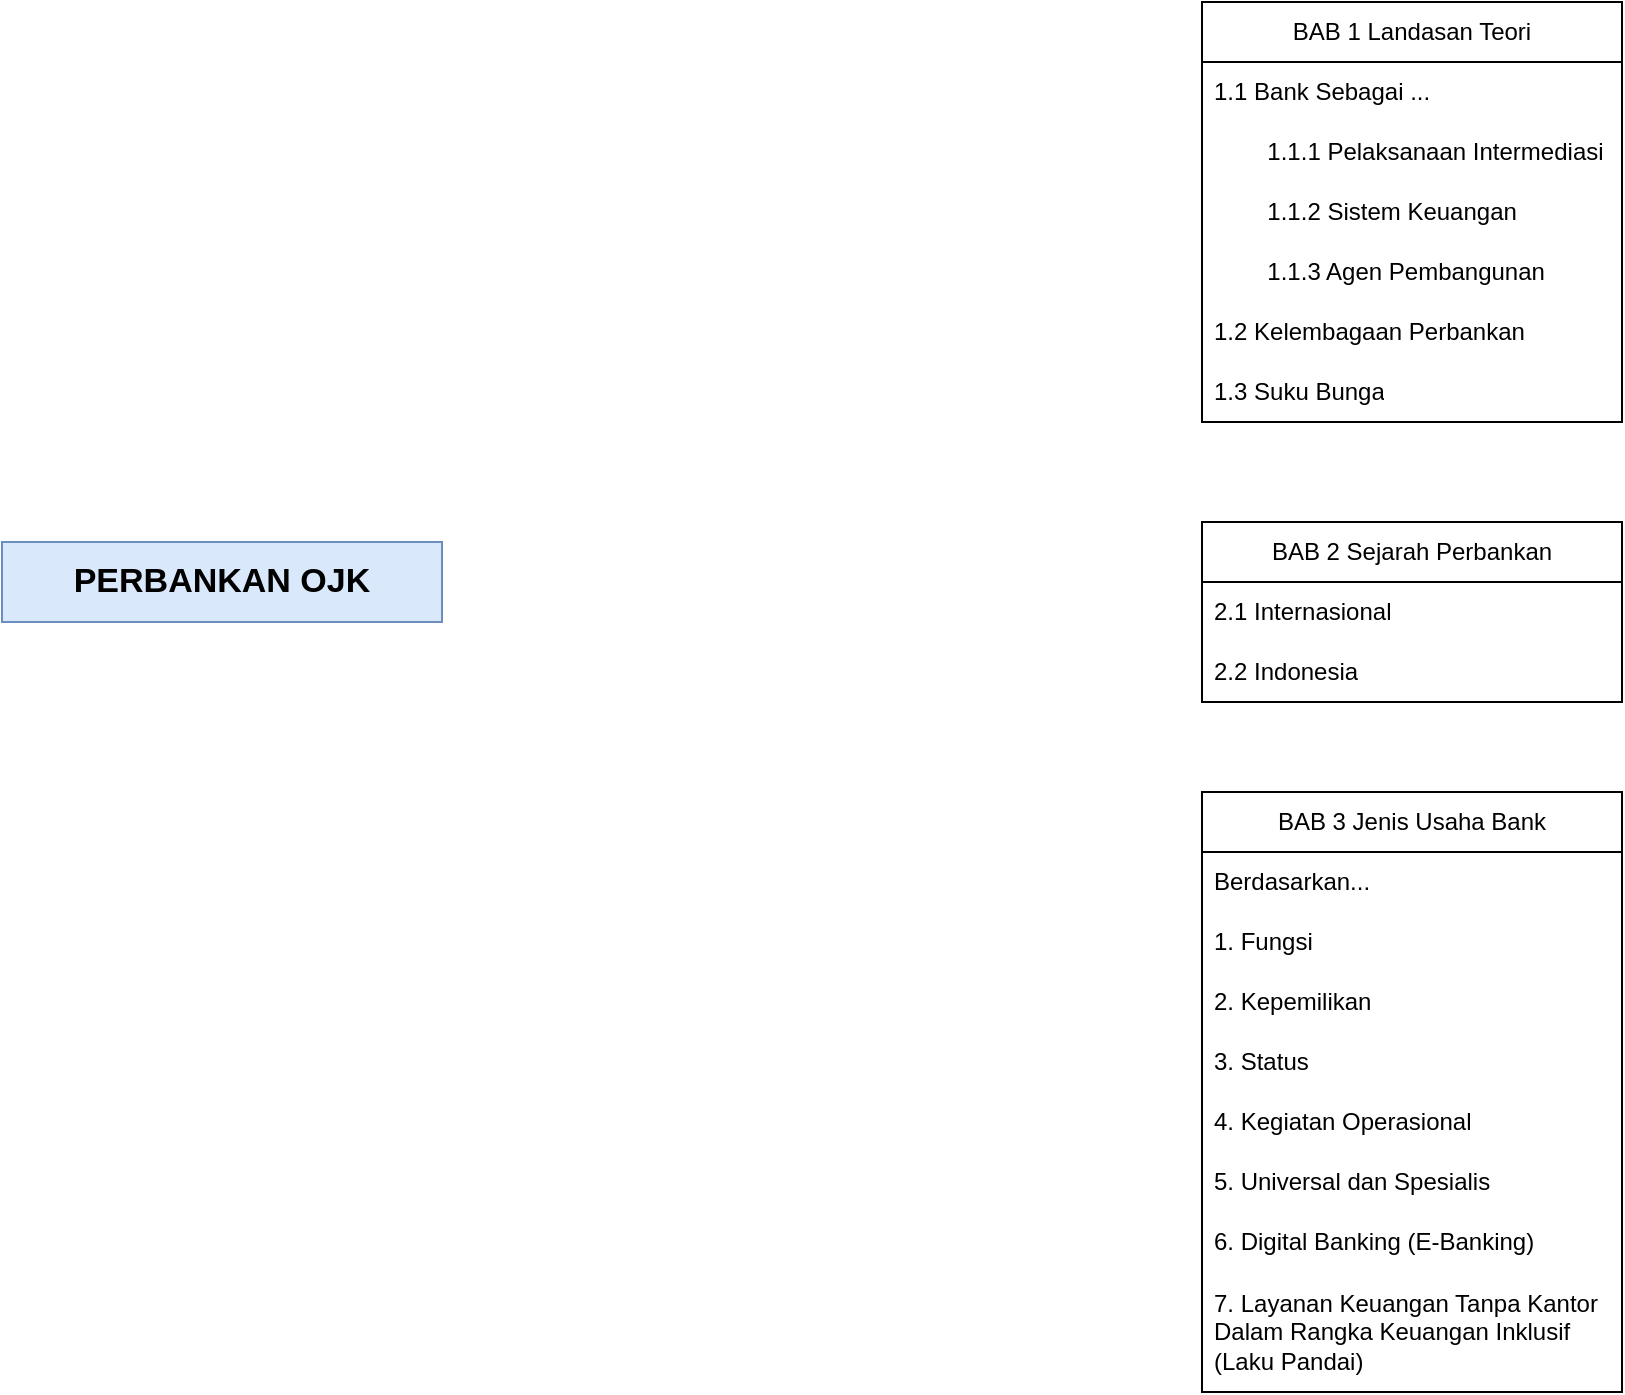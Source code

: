 <mxfile version="24.5.2" type="github">
  <diagram id="C5RBs43oDa-KdzZeNtuy" name="Page-1">
    <mxGraphModel dx="1284" dy="481" grid="1" gridSize="10" guides="1" tooltips="1" connect="1" arrows="1" fold="1" page="1" pageScale="1" pageWidth="827" pageHeight="1169" math="0" shadow="0">
      <root>
        <mxCell id="WIyWlLk6GJQsqaUBKTNV-0" />
        <mxCell id="WIyWlLk6GJQsqaUBKTNV-1" parent="WIyWlLk6GJQsqaUBKTNV-0" />
        <mxCell id="WIpXP1D6zBdUSc_hcaL5-0" value="&lt;b&gt;&lt;font style=&quot;font-size: 17px;&quot;&gt;PERBANKAN OJK&lt;/font&gt;&lt;/b&gt;" style="text;html=1;align=center;verticalAlign=middle;whiteSpace=wrap;rounded=0;fillColor=#dae8fc;strokeColor=#6c8ebf;" vertex="1" parent="WIyWlLk6GJQsqaUBKTNV-1">
          <mxGeometry x="10" y="370" width="220" height="40" as="geometry" />
        </mxCell>
        <mxCell id="WIpXP1D6zBdUSc_hcaL5-1" value="BAB 1 Landasan Teori" style="swimlane;fontStyle=0;childLayout=stackLayout;horizontal=1;startSize=30;horizontalStack=0;resizeParent=1;resizeParentMax=0;resizeLast=0;collapsible=1;marginBottom=0;whiteSpace=wrap;html=1;" vertex="1" parent="WIyWlLk6GJQsqaUBKTNV-1">
          <mxGeometry x="610" y="100" width="210" height="210" as="geometry">
            <mxRectangle x="610" y="100" width="160" height="30" as="alternateBounds" />
          </mxGeometry>
        </mxCell>
        <mxCell id="WIpXP1D6zBdUSc_hcaL5-25" value="1.1 Bank Sebagai ..." style="text;strokeColor=none;fillColor=none;align=left;verticalAlign=middle;spacingLeft=4;spacingRight=4;overflow=hidden;points=[[0,0.5],[1,0.5]];portConstraint=eastwest;rotatable=0;whiteSpace=wrap;html=1;" vertex="1" parent="WIpXP1D6zBdUSc_hcaL5-1">
          <mxGeometry y="30" width="210" height="30" as="geometry" />
        </mxCell>
        <mxCell id="WIpXP1D6zBdUSc_hcaL5-2" value="&lt;span style=&quot;white-space: pre;&quot;&gt;&#x9;&lt;/span&gt;1.1.1 Pelaksanaan Intermediasi&amp;nbsp;" style="text;strokeColor=none;fillColor=none;align=left;verticalAlign=middle;spacingLeft=4;spacingRight=4;overflow=hidden;points=[[0,0.5],[1,0.5]];portConstraint=eastwest;rotatable=0;whiteSpace=wrap;html=1;" vertex="1" parent="WIpXP1D6zBdUSc_hcaL5-1">
          <mxGeometry y="60" width="210" height="30" as="geometry" />
        </mxCell>
        <mxCell id="WIpXP1D6zBdUSc_hcaL5-3" value="&lt;span style=&quot;white-space: pre;&quot;&gt;&#x9;&lt;/span&gt;1.1.2 Sistem Keuangan" style="text;strokeColor=none;fillColor=none;align=left;verticalAlign=middle;spacingLeft=4;spacingRight=4;overflow=hidden;points=[[0,0.5],[1,0.5]];portConstraint=eastwest;rotatable=0;whiteSpace=wrap;html=1;" vertex="1" parent="WIpXP1D6zBdUSc_hcaL5-1">
          <mxGeometry y="90" width="210" height="30" as="geometry" />
        </mxCell>
        <mxCell id="WIpXP1D6zBdUSc_hcaL5-4" value="&lt;span style=&quot;white-space: pre;&quot;&gt;&#x9;&lt;/span&gt;1.1.3 Agen Pembangunan" style="text;strokeColor=none;fillColor=none;align=left;verticalAlign=middle;spacingLeft=4;spacingRight=4;overflow=hidden;points=[[0,0.5],[1,0.5]];portConstraint=eastwest;rotatable=0;whiteSpace=wrap;html=1;" vertex="1" parent="WIpXP1D6zBdUSc_hcaL5-1">
          <mxGeometry y="120" width="210" height="30" as="geometry" />
        </mxCell>
        <mxCell id="WIpXP1D6zBdUSc_hcaL5-9" value="1.2 Kelembagaan Perbankan" style="text;strokeColor=none;fillColor=none;align=left;verticalAlign=middle;spacingLeft=4;spacingRight=4;overflow=hidden;points=[[0,0.5],[1,0.5]];portConstraint=eastwest;rotatable=0;whiteSpace=wrap;html=1;" vertex="1" parent="WIpXP1D6zBdUSc_hcaL5-1">
          <mxGeometry y="150" width="210" height="30" as="geometry" />
        </mxCell>
        <mxCell id="WIpXP1D6zBdUSc_hcaL5-15" value="1.3 Suku Bunga" style="text;strokeColor=none;fillColor=none;align=left;verticalAlign=middle;spacingLeft=4;spacingRight=4;overflow=hidden;points=[[0,0.5],[1,0.5]];portConstraint=eastwest;rotatable=0;whiteSpace=wrap;html=1;" vertex="1" parent="WIpXP1D6zBdUSc_hcaL5-1">
          <mxGeometry y="180" width="210" height="30" as="geometry" />
        </mxCell>
        <mxCell id="WIpXP1D6zBdUSc_hcaL5-10" value="BAB 2 Sejarah Perbankan" style="swimlane;fontStyle=0;childLayout=stackLayout;horizontal=1;startSize=30;horizontalStack=0;resizeParent=1;resizeParentMax=0;resizeLast=0;collapsible=1;marginBottom=0;whiteSpace=wrap;html=1;" vertex="1" parent="WIyWlLk6GJQsqaUBKTNV-1">
          <mxGeometry x="610" y="360" width="210" height="90" as="geometry">
            <mxRectangle x="610" y="360" width="160" height="30" as="alternateBounds" />
          </mxGeometry>
        </mxCell>
        <mxCell id="WIpXP1D6zBdUSc_hcaL5-11" value="2.1 Internasional" style="text;strokeColor=none;fillColor=none;align=left;verticalAlign=middle;spacingLeft=4;spacingRight=4;overflow=hidden;points=[[0,0.5],[1,0.5]];portConstraint=eastwest;rotatable=0;whiteSpace=wrap;html=1;" vertex="1" parent="WIpXP1D6zBdUSc_hcaL5-10">
          <mxGeometry y="30" width="210" height="30" as="geometry" />
        </mxCell>
        <mxCell id="WIpXP1D6zBdUSc_hcaL5-12" value="2.2 Indonesia" style="text;strokeColor=none;fillColor=none;align=left;verticalAlign=middle;spacingLeft=4;spacingRight=4;overflow=hidden;points=[[0,0.5],[1,0.5]];portConstraint=eastwest;rotatable=0;whiteSpace=wrap;html=1;" vertex="1" parent="WIpXP1D6zBdUSc_hcaL5-10">
          <mxGeometry y="60" width="210" height="30" as="geometry" />
        </mxCell>
        <mxCell id="WIpXP1D6zBdUSc_hcaL5-16" value="BAB 3 Jenis Usaha Bank" style="swimlane;fontStyle=0;childLayout=stackLayout;horizontal=1;startSize=30;horizontalStack=0;resizeParent=1;resizeParentMax=0;resizeLast=0;collapsible=1;marginBottom=0;whiteSpace=wrap;html=1;" vertex="1" parent="WIyWlLk6GJQsqaUBKTNV-1">
          <mxGeometry x="610" y="495" width="210" height="300" as="geometry">
            <mxRectangle x="360" y="60" width="160" height="30" as="alternateBounds" />
          </mxGeometry>
        </mxCell>
        <mxCell id="WIpXP1D6zBdUSc_hcaL5-17" value="Berdasarkan..." style="text;strokeColor=none;fillColor=none;align=left;verticalAlign=middle;spacingLeft=4;spacingRight=4;overflow=hidden;points=[[0,0.5],[1,0.5]];portConstraint=eastwest;rotatable=0;whiteSpace=wrap;html=1;" vertex="1" parent="WIpXP1D6zBdUSc_hcaL5-16">
          <mxGeometry y="30" width="210" height="30" as="geometry" />
        </mxCell>
        <mxCell id="WIpXP1D6zBdUSc_hcaL5-18" value="1. Fungsi" style="text;strokeColor=none;fillColor=none;align=left;verticalAlign=middle;spacingLeft=4;spacingRight=4;overflow=hidden;points=[[0,0.5],[1,0.5]];portConstraint=eastwest;rotatable=0;whiteSpace=wrap;html=1;" vertex="1" parent="WIpXP1D6zBdUSc_hcaL5-16">
          <mxGeometry y="60" width="210" height="30" as="geometry" />
        </mxCell>
        <mxCell id="WIpXP1D6zBdUSc_hcaL5-19" value="2. Kepemilikan" style="text;strokeColor=none;fillColor=none;align=left;verticalAlign=middle;spacingLeft=4;spacingRight=4;overflow=hidden;points=[[0,0.5],[1,0.5]];portConstraint=eastwest;rotatable=0;whiteSpace=wrap;html=1;" vertex="1" parent="WIpXP1D6zBdUSc_hcaL5-16">
          <mxGeometry y="90" width="210" height="30" as="geometry" />
        </mxCell>
        <mxCell id="WIpXP1D6zBdUSc_hcaL5-20" value="3. Status" style="text;strokeColor=none;fillColor=none;align=left;verticalAlign=middle;spacingLeft=4;spacingRight=4;overflow=hidden;points=[[0,0.5],[1,0.5]];portConstraint=eastwest;rotatable=0;whiteSpace=wrap;html=1;" vertex="1" parent="WIpXP1D6zBdUSc_hcaL5-16">
          <mxGeometry y="120" width="210" height="30" as="geometry" />
        </mxCell>
        <mxCell id="WIpXP1D6zBdUSc_hcaL5-21" value="4. Kegiatan Operasional" style="text;strokeColor=none;fillColor=none;align=left;verticalAlign=middle;spacingLeft=4;spacingRight=4;overflow=hidden;points=[[0,0.5],[1,0.5]];portConstraint=eastwest;rotatable=0;whiteSpace=wrap;html=1;" vertex="1" parent="WIpXP1D6zBdUSc_hcaL5-16">
          <mxGeometry y="150" width="210" height="30" as="geometry" />
        </mxCell>
        <mxCell id="WIpXP1D6zBdUSc_hcaL5-22" value="5. Universal dan Spesialis" style="text;strokeColor=none;fillColor=none;align=left;verticalAlign=middle;spacingLeft=4;spacingRight=4;overflow=hidden;points=[[0,0.5],[1,0.5]];portConstraint=eastwest;rotatable=0;whiteSpace=wrap;html=1;" vertex="1" parent="WIpXP1D6zBdUSc_hcaL5-16">
          <mxGeometry y="180" width="210" height="30" as="geometry" />
        </mxCell>
        <mxCell id="WIpXP1D6zBdUSc_hcaL5-23" value="6. Digital Banking (E-Banking)" style="text;strokeColor=none;fillColor=none;align=left;verticalAlign=middle;spacingLeft=4;spacingRight=4;overflow=hidden;points=[[0,0.5],[1,0.5]];portConstraint=eastwest;rotatable=0;whiteSpace=wrap;html=1;" vertex="1" parent="WIpXP1D6zBdUSc_hcaL5-16">
          <mxGeometry y="210" width="210" height="30" as="geometry" />
        </mxCell>
        <mxCell id="WIpXP1D6zBdUSc_hcaL5-24" value="7. Layanan Keuangan Tanpa Kantor Dalam Rangka Keuangan Inklusif (Laku Pandai)" style="text;strokeColor=none;fillColor=none;align=left;verticalAlign=middle;spacingLeft=4;spacingRight=4;overflow=hidden;points=[[0,0.5],[1,0.5]];portConstraint=eastwest;rotatable=0;whiteSpace=wrap;html=1;" vertex="1" parent="WIpXP1D6zBdUSc_hcaL5-16">
          <mxGeometry y="240" width="210" height="60" as="geometry" />
        </mxCell>
      </root>
    </mxGraphModel>
  </diagram>
</mxfile>
